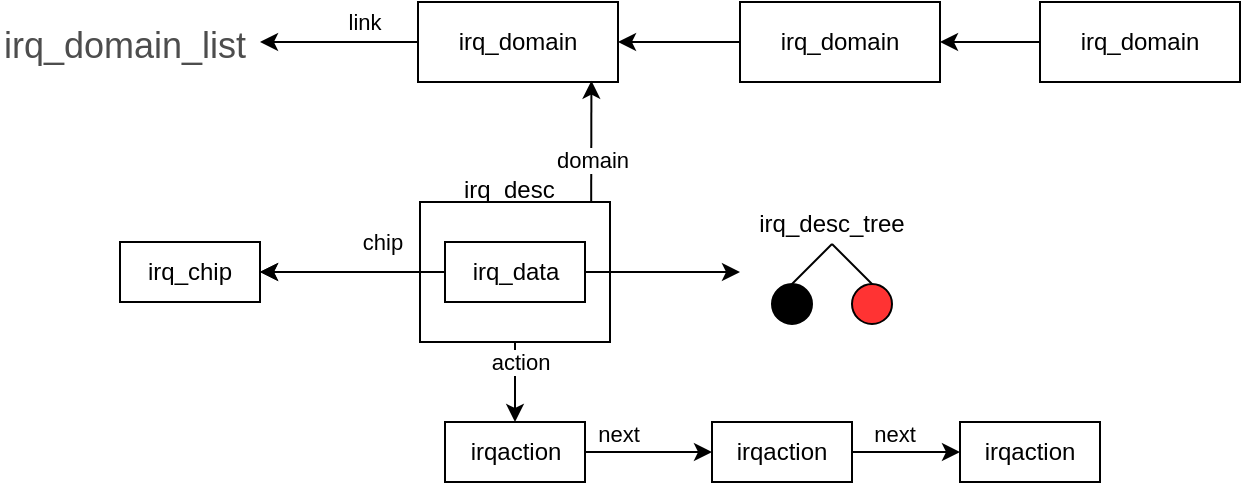 <mxfile version="14.7.3" type="github">
  <diagram id="7RQIWZGPMPq4KVKN8NWZ" name="Page-1">
    <mxGraphModel dx="813" dy="407" grid="1" gridSize="10" guides="1" tooltips="1" connect="1" arrows="1" fold="1" page="1" pageScale="1" pageWidth="827" pageHeight="1169" math="0" shadow="0">
      <root>
        <mxCell id="0" />
        <mxCell id="1" parent="0" />
        <mxCell id="sBtjp7mfKQXaqbB0Qfh1-1" value="irq_domain" style="rounded=0;whiteSpace=wrap;html=1;" vertex="1" parent="1">
          <mxGeometry x="269" y="190" width="100" height="40" as="geometry" />
        </mxCell>
        <mxCell id="sBtjp7mfKQXaqbB0Qfh1-2" value="&lt;span style=&quot;color: rgb(77, 77, 77); font-size: 18px; font-style: normal; font-weight: 400; letter-spacing: normal; text-indent: 0px; text-transform: none; word-spacing: 0px; background-color: rgb(255, 255, 255); display: inline; float: none;&quot;&gt;irq_domain_list&lt;/span&gt;" style="text;whiteSpace=wrap;html=1;" vertex="1" parent="1">
          <mxGeometry x="60" y="195" width="130" height="30" as="geometry" />
        </mxCell>
        <mxCell id="sBtjp7mfKQXaqbB0Qfh1-3" value="" style="endArrow=classic;html=1;exitX=0;exitY=0.5;exitDx=0;exitDy=0;" edge="1" parent="1" source="sBtjp7mfKQXaqbB0Qfh1-1" target="sBtjp7mfKQXaqbB0Qfh1-2">
          <mxGeometry width="50" height="50" relative="1" as="geometry">
            <mxPoint x="310" y="320" as="sourcePoint" />
            <mxPoint x="360" y="270" as="targetPoint" />
          </mxGeometry>
        </mxCell>
        <mxCell id="sBtjp7mfKQXaqbB0Qfh1-4" value="link" style="edgeLabel;html=1;align=center;verticalAlign=middle;resizable=0;points=[];" vertex="1" connectable="0" parent="sBtjp7mfKQXaqbB0Qfh1-3">
          <mxGeometry x="-0.311" y="-1" relative="1" as="geometry">
            <mxPoint y="-9" as="offset" />
          </mxGeometry>
        </mxCell>
        <mxCell id="sBtjp7mfKQXaqbB0Qfh1-7" style="edgeStyle=orthogonalEdgeStyle;rounded=0;orthogonalLoop=1;jettySize=auto;html=1;entryX=1;entryY=0.5;entryDx=0;entryDy=0;" edge="1" parent="1" source="sBtjp7mfKQXaqbB0Qfh1-5" target="sBtjp7mfKQXaqbB0Qfh1-1">
          <mxGeometry relative="1" as="geometry" />
        </mxCell>
        <mxCell id="sBtjp7mfKQXaqbB0Qfh1-5" value="irq_domain" style="rounded=0;whiteSpace=wrap;html=1;" vertex="1" parent="1">
          <mxGeometry x="430" y="190" width="100" height="40" as="geometry" />
        </mxCell>
        <mxCell id="sBtjp7mfKQXaqbB0Qfh1-8" style="edgeStyle=orthogonalEdgeStyle;rounded=0;orthogonalLoop=1;jettySize=auto;html=1;entryX=1;entryY=0.5;entryDx=0;entryDy=0;" edge="1" parent="1" source="sBtjp7mfKQXaqbB0Qfh1-6" target="sBtjp7mfKQXaqbB0Qfh1-5">
          <mxGeometry relative="1" as="geometry">
            <mxPoint x="550" y="210" as="targetPoint" />
          </mxGeometry>
        </mxCell>
        <mxCell id="sBtjp7mfKQXaqbB0Qfh1-6" value="irq_domain" style="rounded=0;whiteSpace=wrap;html=1;" vertex="1" parent="1">
          <mxGeometry x="580" y="190" width="100" height="40" as="geometry" />
        </mxCell>
        <mxCell id="sBtjp7mfKQXaqbB0Qfh1-11" value="irq_desc_tree" style="text;html=1;strokeColor=none;fillColor=none;align=center;verticalAlign=middle;whiteSpace=wrap;rounded=0;" vertex="1" parent="1">
          <mxGeometry x="431" y="291" width="90" height="20" as="geometry" />
        </mxCell>
        <mxCell id="sBtjp7mfKQXaqbB0Qfh1-12" value="" style="endArrow=none;html=1;" edge="1" parent="1">
          <mxGeometry width="50" height="50" relative="1" as="geometry">
            <mxPoint x="456" y="331" as="sourcePoint" />
            <mxPoint x="476" y="311" as="targetPoint" />
          </mxGeometry>
        </mxCell>
        <mxCell id="sBtjp7mfKQXaqbB0Qfh1-13" value="" style="endArrow=none;html=1;" edge="1" parent="1">
          <mxGeometry width="50" height="50" relative="1" as="geometry">
            <mxPoint x="496" y="331" as="sourcePoint" />
            <mxPoint x="476" y="311" as="targetPoint" />
          </mxGeometry>
        </mxCell>
        <mxCell id="sBtjp7mfKQXaqbB0Qfh1-14" value="" style="ellipse;whiteSpace=wrap;html=1;aspect=fixed;fillColor=#000000;" vertex="1" parent="1">
          <mxGeometry x="446" y="331" width="20" height="20" as="geometry" />
        </mxCell>
        <mxCell id="sBtjp7mfKQXaqbB0Qfh1-15" value="" style="ellipse;whiteSpace=wrap;html=1;aspect=fixed;fillColor=#FF3333;" vertex="1" parent="1">
          <mxGeometry x="486" y="331" width="20" height="20" as="geometry" />
        </mxCell>
        <mxCell id="sBtjp7mfKQXaqbB0Qfh1-24" style="edgeStyle=orthogonalEdgeStyle;rounded=0;orthogonalLoop=1;jettySize=auto;html=1;entryX=1;entryY=0.5;entryDx=0;entryDy=0;exitX=0;exitY=0.5;exitDx=0;exitDy=0;" edge="1" parent="1" source="sBtjp7mfKQXaqbB0Qfh1-19" target="sBtjp7mfKQXaqbB0Qfh1-23">
          <mxGeometry relative="1" as="geometry" />
        </mxCell>
        <mxCell id="sBtjp7mfKQXaqbB0Qfh1-25" value="chip" style="edgeLabel;html=1;align=center;verticalAlign=middle;resizable=0;points=[];" vertex="1" connectable="0" parent="sBtjp7mfKQXaqbB0Qfh1-24">
          <mxGeometry x="-0.305" y="-1" relative="1" as="geometry">
            <mxPoint y="-14" as="offset" />
          </mxGeometry>
        </mxCell>
        <mxCell id="sBtjp7mfKQXaqbB0Qfh1-28" style="edgeStyle=orthogonalEdgeStyle;rounded=0;orthogonalLoop=1;jettySize=auto;html=1;entryX=0.5;entryY=0;entryDx=0;entryDy=0;" edge="1" parent="1" source="sBtjp7mfKQXaqbB0Qfh1-16" target="sBtjp7mfKQXaqbB0Qfh1-27">
          <mxGeometry relative="1" as="geometry" />
        </mxCell>
        <mxCell id="sBtjp7mfKQXaqbB0Qfh1-29" value="action" style="edgeLabel;html=1;align=center;verticalAlign=middle;resizable=0;points=[];" vertex="1" connectable="0" parent="sBtjp7mfKQXaqbB0Qfh1-28">
          <mxGeometry x="-0.3" y="1" relative="1" as="geometry">
            <mxPoint x="1" y="-4" as="offset" />
          </mxGeometry>
        </mxCell>
        <mxCell id="sBtjp7mfKQXaqbB0Qfh1-16" value="" style="rounded=0;whiteSpace=wrap;html=1;" vertex="1" parent="1">
          <mxGeometry x="270" y="290" width="95" height="70" as="geometry" />
        </mxCell>
        <mxCell id="sBtjp7mfKQXaqbB0Qfh1-17" value="" style="endArrow=classic;html=1;exitX=1;exitY=0.5;exitDx=0;exitDy=0;" edge="1" parent="1" source="sBtjp7mfKQXaqbB0Qfh1-19">
          <mxGeometry width="50" height="50" relative="1" as="geometry">
            <mxPoint x="400" y="350" as="sourcePoint" />
            <mxPoint x="430" y="325" as="targetPoint" />
          </mxGeometry>
        </mxCell>
        <mxCell id="sBtjp7mfKQXaqbB0Qfh1-19" value="irq_data" style="rounded=0;whiteSpace=wrap;html=1;fillColor=#FFFFFF;" vertex="1" parent="1">
          <mxGeometry x="282.5" y="310" width="70" height="30" as="geometry" />
        </mxCell>
        <mxCell id="sBtjp7mfKQXaqbB0Qfh1-20" value="irq_desc" style="text;whiteSpace=wrap;html=1;" vertex="1" parent="1">
          <mxGeometry x="290" y="270" width="55" height="20" as="geometry" />
        </mxCell>
        <mxCell id="sBtjp7mfKQXaqbB0Qfh1-21" value="" style="endArrow=classic;html=1;exitX=0.901;exitY=0.002;exitDx=0;exitDy=0;exitPerimeter=0;entryX=0.867;entryY=0.984;entryDx=0;entryDy=0;entryPerimeter=0;" edge="1" parent="1" source="sBtjp7mfKQXaqbB0Qfh1-16" target="sBtjp7mfKQXaqbB0Qfh1-1">
          <mxGeometry width="50" height="50" relative="1" as="geometry">
            <mxPoint x="390" y="300" as="sourcePoint" />
            <mxPoint x="356" y="232" as="targetPoint" />
          </mxGeometry>
        </mxCell>
        <mxCell id="sBtjp7mfKQXaqbB0Qfh1-22" value="domain" style="edgeLabel;html=1;align=center;verticalAlign=middle;resizable=0;points=[];" vertex="1" connectable="0" parent="sBtjp7mfKQXaqbB0Qfh1-21">
          <mxGeometry x="-0.292" relative="1" as="geometry">
            <mxPoint as="offset" />
          </mxGeometry>
        </mxCell>
        <mxCell id="sBtjp7mfKQXaqbB0Qfh1-23" value="irq_chip" style="rounded=0;whiteSpace=wrap;html=1;fillColor=#FFFFFF;" vertex="1" parent="1">
          <mxGeometry x="120" y="310" width="70" height="30" as="geometry" />
        </mxCell>
        <mxCell id="sBtjp7mfKQXaqbB0Qfh1-26" value="" style="edgeStyle=orthogonalEdgeStyle;rounded=0;orthogonalLoop=1;jettySize=auto;html=1;exitX=0;exitY=0.5;exitDx=0;exitDy=0;" edge="1" parent="1" source="sBtjp7mfKQXaqbB0Qfh1-19" target="sBtjp7mfKQXaqbB0Qfh1-23">
          <mxGeometry relative="1" as="geometry" />
        </mxCell>
        <mxCell id="sBtjp7mfKQXaqbB0Qfh1-32" style="edgeStyle=orthogonalEdgeStyle;rounded=0;orthogonalLoop=1;jettySize=auto;html=1;entryX=0;entryY=0.5;entryDx=0;entryDy=0;" edge="1" parent="1" source="sBtjp7mfKQXaqbB0Qfh1-27" target="sBtjp7mfKQXaqbB0Qfh1-30">
          <mxGeometry relative="1" as="geometry" />
        </mxCell>
        <mxCell id="sBtjp7mfKQXaqbB0Qfh1-34" value="next" style="edgeLabel;html=1;align=center;verticalAlign=middle;resizable=0;points=[];" vertex="1" connectable="0" parent="sBtjp7mfKQXaqbB0Qfh1-32">
          <mxGeometry x="-0.795" relative="1" as="geometry">
            <mxPoint x="10" y="-9" as="offset" />
          </mxGeometry>
        </mxCell>
        <mxCell id="sBtjp7mfKQXaqbB0Qfh1-27" value="irqaction" style="rounded=0;whiteSpace=wrap;html=1;fillColor=#FFFFFF;" vertex="1" parent="1">
          <mxGeometry x="282.5" y="400" width="70" height="30" as="geometry" />
        </mxCell>
        <mxCell id="sBtjp7mfKQXaqbB0Qfh1-33" style="edgeStyle=orthogonalEdgeStyle;rounded=0;orthogonalLoop=1;jettySize=auto;html=1;" edge="1" parent="1" source="sBtjp7mfKQXaqbB0Qfh1-30" target="sBtjp7mfKQXaqbB0Qfh1-31">
          <mxGeometry relative="1" as="geometry" />
        </mxCell>
        <mxCell id="sBtjp7mfKQXaqbB0Qfh1-35" value="next" style="edgeLabel;html=1;align=center;verticalAlign=middle;resizable=0;points=[];" vertex="1" connectable="0" parent="sBtjp7mfKQXaqbB0Qfh1-33">
          <mxGeometry x="-0.73" y="-1" relative="1" as="geometry">
            <mxPoint x="13" y="-10" as="offset" />
          </mxGeometry>
        </mxCell>
        <mxCell id="sBtjp7mfKQXaqbB0Qfh1-30" value="irqaction" style="rounded=0;whiteSpace=wrap;html=1;fillColor=#FFFFFF;" vertex="1" parent="1">
          <mxGeometry x="416" y="400" width="70" height="30" as="geometry" />
        </mxCell>
        <mxCell id="sBtjp7mfKQXaqbB0Qfh1-31" value="irqaction" style="rounded=0;whiteSpace=wrap;html=1;fillColor=#FFFFFF;" vertex="1" parent="1">
          <mxGeometry x="540" y="400" width="70" height="30" as="geometry" />
        </mxCell>
      </root>
    </mxGraphModel>
  </diagram>
</mxfile>
